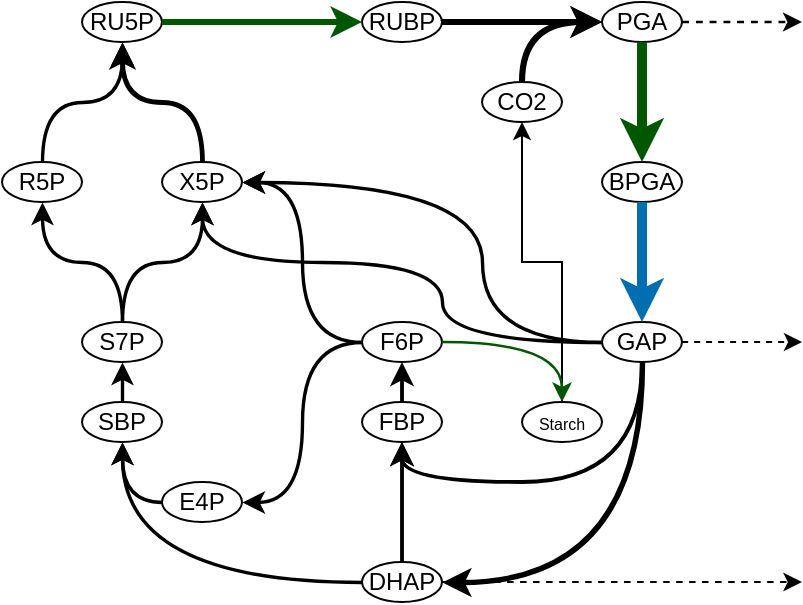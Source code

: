 <mxfile>
    <diagram id="m1c5xFg46kZD4bizrOMW" name="Page-1">
        <mxGraphModel dx="1428" dy="781" grid="1" gridSize="10" guides="1" tooltips="1" connect="1" arrows="1" fold="1" page="1" pageScale="1" pageWidth="380" pageHeight="380" background="#ffffff" math="0" shadow="0">
            <root>
                <mxCell id="0"/>
                <mxCell id="1" parent="0"/>
                <mxCell id="12" value="DHAP" style="ellipse;whiteSpace=wrap;html=1;strokeColor=#000000;strokeWidth=1;" parent="1" vertex="1">
                    <mxGeometry x="-180" y="310" width="40" height="20" as="geometry"/>
                </mxCell>
                <mxCell id="14" value="FBP" style="ellipse;whiteSpace=wrap;html=1;strokeColor=#000000;strokeWidth=1;" parent="1" vertex="1">
                    <mxGeometry x="-180" y="230" width="40" height="20" as="geometry"/>
                </mxCell>
                <mxCell id="16" value="RUBP" style="ellipse;whiteSpace=wrap;html=1;strokeColor=#000000;strokeWidth=1;" parent="1" vertex="1">
                    <mxGeometry x="-180" y="30" width="40" height="20" as="geometry"/>
                </mxCell>
                <mxCell id="18" value="CO2" style="ellipse;whiteSpace=wrap;html=1;strokeColor=#000000;strokeWidth=1;" parent="1" vertex="1">
                    <mxGeometry x="-120" y="70" width="40" height="20" as="geometry"/>
                </mxCell>
                <mxCell id="42" value="" style="edgeStyle=orthogonalEdgeStyle;rounded=0;orthogonalLoop=1;jettySize=auto;html=1;" parent="1" source="20" target="18" edge="1">
                    <mxGeometry relative="1" as="geometry"/>
                </mxCell>
                <mxCell id="20" value="&lt;font style=&quot;font-size: 8px&quot;&gt;Starch&lt;/font&gt;" style="ellipse;whiteSpace=wrap;html=1;strokeColor=#000000;strokeWidth=1;verticalAlign=middle;" parent="1" vertex="1">
                    <mxGeometry x="-100" y="230" width="40" height="20" as="geometry"/>
                </mxCell>
                <mxCell id="23" value="F6P" style="ellipse;whiteSpace=wrap;html=1;strokeColor=#000000;strokeWidth=1;" parent="1" vertex="1">
                    <mxGeometry x="-180" y="190" width="40" height="20" as="geometry"/>
                </mxCell>
                <mxCell id="25" value="RU5P" style="ellipse;whiteSpace=wrap;html=1;strokeColor=#000000;strokeWidth=1;" parent="1" vertex="1">
                    <mxGeometry x="-320" y="30" width="40" height="20" as="geometry"/>
                </mxCell>
                <mxCell id="27" value="R5P" style="ellipse;whiteSpace=wrap;html=1;strokeColor=#000000;strokeWidth=1;" parent="1" vertex="1">
                    <mxGeometry x="-360" y="110" width="40" height="20" as="geometry"/>
                </mxCell>
                <mxCell id="29" value="X5P" style="ellipse;whiteSpace=wrap;html=1;strokeColor=#000000;strokeWidth=1;" parent="1" vertex="1">
                    <mxGeometry x="-280" y="110" width="40" height="20" as="geometry"/>
                </mxCell>
                <mxCell id="31" value="E4P" style="ellipse;whiteSpace=wrap;html=1;strokeColor=#000000;strokeWidth=1;" parent="1" vertex="1">
                    <mxGeometry x="-280" y="270" width="40" height="20" as="geometry"/>
                </mxCell>
                <mxCell id="33" value="SBP" style="ellipse;whiteSpace=wrap;html=1;strokeColor=#000000;strokeWidth=1;" parent="1" vertex="1">
                    <mxGeometry x="-320" y="230" width="40" height="20" as="geometry"/>
                </mxCell>
                <mxCell id="36" value="S7P" style="ellipse;whiteSpace=wrap;html=1;strokeColor=#000000;strokeWidth=1;" parent="1" vertex="1">
                    <mxGeometry x="-320" y="190" width="40" height="20" as="geometry"/>
                </mxCell>
                <mxCell id="3" value="PGA" style="ellipse;whiteSpace=wrap;html=1;strokeColor=#000000;strokeWidth=1;" parent="1" vertex="1">
                    <mxGeometry x="-60" y="30" width="40" height="20" as="geometry"/>
                </mxCell>
                <mxCell id="5" value="BPGA" style="ellipse;whiteSpace=wrap;html=1;strokeColor=#000000;strokeWidth=1;" parent="1" vertex="1">
                    <mxGeometry x="-60" y="110" width="40" height="20" as="geometry"/>
                </mxCell>
                <mxCell id="10" value="GAP" style="ellipse;whiteSpace=wrap;html=1;strokeColor=#000000;strokeWidth=1;" parent="1" vertex="1">
                    <mxGeometry x="-60" y="190" width="40" height="20" as="geometry"/>
                </mxCell>
                <object label="" reaction="vAldolase" id="39">
                    <mxCell style="edgeStyle=orthogonalEdgeStyle;curved=1;rounded=0;orthogonalLoop=1;jettySize=auto;html=1;exitX=0.5;exitY=0;exitDx=0;exitDy=0;entryX=0.5;entryY=1;entryDx=0;entryDy=0;strokeColor=#000000;strokeWidth=1.914" parent="1" source="12" target="14" edge="1">
                        <mxGeometry relative="1" as="geometry"/>
                    </mxCell>
                </object>
                <object label="" reaction="vFBPase" id="13">
                    <mxCell style="edgeStyle=orthogonalEdgeStyle;rounded=0;orthogonalLoop=1;jettySize=auto;html=1;exitX=0.5;exitY=0;exitDx=0;exitDy=0;strokeColor=#000000;curved=1;strokeWidth=1.914" parent="1" source="14" edge="1">
                        <mxGeometry relative="1" as="geometry">
                            <mxPoint x="-160" y="210" as="targetPoint"/>
                        </mxGeometry>
                    </mxCell>
                </object>
                <object label="" reaction="vStarch" id="19">
                    <mxCell style="edgeStyle=orthogonalEdgeStyle;curved=1;rounded=0;orthogonalLoop=1;jettySize=auto;html=1;entryX=0.5;entryY=0;entryDx=0;entryDy=0;strokeWidth=1.221;fillColor=#008a00;strokeColor=#005700;exitX=1;exitY=0.5;exitDx=0;exitDy=0" parent="1" source="23" target="20" edge="1">
                        <mxGeometry relative="1" as="geometry">
                            <mxPoint x="50" y="125" as="sourcePoint"/>
                        </mxGeometry>
                    </mxCell>
                </object>
                <object label="" reaction="v13" id="24">
                    <mxCell style="edgeStyle=orthogonalEdgeStyle;rounded=0;orthogonalLoop=1;jettySize=auto;html=1;exitX=1;exitY=0.5;exitDx=0;exitDy=0;curved=1;entryX=0;entryY=0.5;entryDx=0;entryDy=0;strokeColor=#005700;strokeWidth=3.073" parent="1" source="25" target="16" edge="1">
                        <mxGeometry relative="1" as="geometry"/>
                    </mxCell>
                </object>
                <object label="" reaction="v11" id="26">
                    <mxCell style="edgeStyle=orthogonalEdgeStyle;rounded=0;orthogonalLoop=1;jettySize=auto;html=1;exitX=0.5;exitY=0;exitDx=0;exitDy=0;entryX=0.5;entryY=1;entryDx=0;entryDy=0;strokeColor=#000000;curved=1;strokeWidth=1.688" parent="1" source="27" target="25" edge="1">
                        <mxGeometry relative="1" as="geometry"/>
                    </mxCell>
                </object>
                <object label="" reaction="v12" id="28">
                    <mxCell style="edgeStyle=orthogonalEdgeStyle;rounded=0;orthogonalLoop=1;jettySize=auto;html=1;exitX=0.5;exitY=0;exitDx=0;exitDy=0;entryX=0.5;entryY=1;entryDx=0;entryDy=0;strokeColor=#000000;curved=1;strokeWidth=2.381" parent="1" source="29" target="25" edge="1">
                        <mxGeometry relative="1" as="geometry"/>
                    </mxCell>
                </object>
                <object label="" reaction="vF6P_Transketolase" id="22">
                    <mxCell style="edgeStyle=orthogonalEdgeStyle;curved=1;rounded=0;orthogonalLoop=1;jettySize=auto;html=1;exitX=0;exitY=0.5;exitDx=0;exitDy=0;strokeColor=#000000;entryX=1;entryY=0.5;entryDx=0;entryDy=0;strokeWidth=1.688" parent="1" source="23" target="29" edge="1">
                        <mxGeometry relative="1" as="geometry">
                            <mxPoint x="-330" y="230" as="targetPoint"/>
                        </mxGeometry>
                    </mxCell>
                </object>
                <object label="" reaction="vF6P_Transketolase" id="21">
                    <mxCell style="edgeStyle=orthogonalEdgeStyle;curved=1;rounded=0;orthogonalLoop=1;jettySize=auto;html=1;exitX=0;exitY=0.5;exitDx=0;exitDy=0;entryX=1;entryY=0.5;entryDx=0;entryDy=0;strokeColor=#000000;strokeWidth=1.688" parent="1" source="23" target="31" edge="1">
                        <mxGeometry relative="1" as="geometry"/>
                    </mxCell>
                </object>
                <object label="" reaction="v8" id="38">
                    <mxCell style="edgeStyle=orthogonalEdgeStyle;curved=1;rounded=0;orthogonalLoop=1;jettySize=auto;html=1;exitX=0;exitY=0.5;exitDx=0;exitDy=0;entryX=0.5;entryY=1;entryDx=0;entryDy=0;strokeColor=#000000;strokeWidth=1.688" parent="1" source="12" target="33" edge="1">
                        <mxGeometry relative="1" as="geometry"/>
                    </mxCell>
                </object>
                <object label="" reaction="v8" id="30">
                    <mxCell style="edgeStyle=orthogonalEdgeStyle;curved=1;rounded=0;orthogonalLoop=1;jettySize=auto;html=1;exitX=0;exitY=0.5;exitDx=0;exitDy=0;entryX=0.5;entryY=1;entryDx=0;entryDy=0;strokeColor=#000000;strokeWidth=1.688" parent="1" source="31" target="33" edge="1">
                        <mxGeometry relative="1" as="geometry"/>
                    </mxCell>
                </object>
                <object label="" reaction="v10" id="34">
                    <mxCell style="edgeStyle=orthogonalEdgeStyle;curved=1;rounded=0;orthogonalLoop=1;jettySize=auto;html=1;exitX=0.5;exitY=0;exitDx=0;exitDy=0;entryX=0.5;entryY=1;entryDx=0;entryDy=0;strokeColor=#000000;strokeWidth=1.688" parent="1" source="36" target="27" edge="1">
                        <mxGeometry relative="1" as="geometry"/>
                    </mxCell>
                </object>
                <object label="" reaction="v10" id="35">
                    <mxCell style="edgeStyle=orthogonalEdgeStyle;curved=1;rounded=0;orthogonalLoop=1;jettySize=auto;html=1;exitX=0.5;exitY=0;exitDx=0;exitDy=0;entryX=0.5;entryY=1;entryDx=0;entryDy=0;strokeColor=#000000;strokeWidth=1.688" parent="1" source="36" target="29" edge="1">
                        <mxGeometry relative="1" as="geometry"/>
                    </mxCell>
                </object>
                <object label="" reaction="v9" id="32">
                    <mxCell style="edgeStyle=orthogonalEdgeStyle;curved=1;rounded=0;orthogonalLoop=1;jettySize=auto;html=1;exitX=0.5;exitY=0;exitDx=0;exitDy=0;entryX=0.5;entryY=1;entryDx=0;entryDy=0;strokeColor=#000000;strokeWidth=1.688" parent="1" source="33" target="36" edge="1">
                        <mxGeometry relative="1" as="geometry"/>
                    </mxCell>
                </object>
                <object label="" reaction="vTPI" id="6">
                    <mxCell style="edgeStyle=orthogonalEdgeStyle;curved=1;rounded=0;orthogonalLoop=1;jettySize=auto;html=1;exitX=0.5;exitY=1;exitDx=0;exitDy=0;strokeWidth=2.693;strokeColor=#000000;entryX=1;entryY=0.5;entryDx=0;entryDy=0" parent="1" source="10" target="12" edge="1">
                        <mxGeometry relative="1" as="geometry"/>
                    </mxCell>
                </object>
                <object label="" reaction="vAldolase" id="7">
                    <mxCell style="edgeStyle=orthogonalEdgeStyle;curved=1;rounded=0;orthogonalLoop=1;jettySize=auto;html=1;exitX=0.5;exitY=1;exitDx=0;exitDy=0;entryX=0.5;entryY=1;entryDx=0;entryDy=0;strokeWidth=1.914;strokeColor=#000000" parent="1" source="10" target="14" edge="1">
                        <mxGeometry relative="1" as="geometry"/>
                    </mxCell>
                </object>
                <object label="" reaction="vRuBisCO" id="15">
                    <mxCell style="edgeStyle=orthogonalEdgeStyle;curved=1;rounded=0;orthogonalLoop=1;jettySize=auto;html=1;exitX=1;exitY=0.5;exitDx=0;exitDy=0;entryX=0;entryY=0.5;entryDx=0;entryDy=0;strokeWidth=3.073;strokeColor=#000000" parent="1" source="16" target="3" edge="1">
                        <mxGeometry relative="1" as="geometry"/>
                    </mxCell>
                </object>
                <object label="" reaction="vRuBisCO" id="17">
                    <mxCell style="edgeStyle=orthogonalEdgeStyle;rounded=0;orthogonalLoop=1;jettySize=auto;html=1;exitX=0.5;exitY=0;exitDx=0;exitDy=0;strokeWidth=3.073;curved=1;entryX=0;entryY=0.5;entryDx=0;entryDy=0;strokeColor=#000000" parent="1" source="18" target="3" edge="1">
                        <mxGeometry relative="1" as="geometry"/>
                    </mxCell>
                </object>
                <object label="" reaction="vF6P_Transketolase" id="9">
                    <mxCell style="edgeStyle=orthogonalEdgeStyle;curved=1;rounded=0;orthogonalLoop=1;jettySize=auto;html=1;exitX=0;exitY=0.5;exitDx=0;exitDy=0;entryX=1;entryY=0.5;entryDx=0;entryDy=0;strokeColor=#000000;strokeWidth=1.688" parent="1" source="10" target="29" edge="1">
                        <mxGeometry relative="1" as="geometry">
                            <Array as="points">
                                <mxPoint x="-120" y="200"/>
                                <mxPoint x="-120" y="120"/>
                            </Array>
                        </mxGeometry>
                    </mxCell>
                </object>
                <object label="" reaction="vPGA_kinase" id="2">
                    <mxCell style="edgeStyle=orthogonalEdgeStyle;curved=1;rounded=0;orthogonalLoop=1;jettySize=auto;html=1;exitX=0.5;exitY=1;exitDx=0;exitDy=0;strokeWidth=5.0;fillColor=#008a00;strokeColor=#005700" parent="1" source="3" target="5" edge="1">
                        <mxGeometry x="-260" y="50" as="geometry"/>
                    </mxCell>
                </object>
                <object label="" reaction="v10" id="43">
                    <mxCell style="edgeStyle=orthogonalEdgeStyle;rounded=0;orthogonalLoop=1;jettySize=auto;html=1;exitX=0;exitY=0.5;exitDx=0;exitDy=0;strokeColor=#000000;entryX=0.5;entryY=1;entryDx=0;entryDy=0;curved=1;strokeWidth=1.688" parent="1" source="10" target="29" edge="1">
                        <mxGeometry relative="1" as="geometry">
                            <mxPoint x="-140" y="110" as="targetPoint"/>
                            <Array as="points">
                                <mxPoint x="-140" y="200"/>
                                <mxPoint x="-140" y="160"/>
                                <mxPoint x="-260" y="160"/>
                            </Array>
                        </mxGeometry>
                    </mxCell>
                </object>
                <object label="" reaction="vBPGA_dehydrogenase" id="4">
                    <mxCell style="edgeStyle=orthogonalEdgeStyle;curved=1;rounded=0;orthogonalLoop=1;jettySize=auto;html=1;entryX=0.5;entryY=0;entryDx=0;entryDy=0;strokeWidth=5.0;fillColor=#1ba1e2;strokeColor=#006EAF;exitX=0.5;exitY=1;exitDx=0;exitDy=0" parent="1" source="5" target="10" edge="1">
                        <mxGeometry x="-260" y="50" as="geometry">
                            <mxPoint x="-120" y="60" as="sourcePoint"/>
                        </mxGeometry>
                    </mxCell>
                </object>
                <object label="" reaction="vpga" id="44">
                    <mxCell style="edgeStyle=orthogonalEdgeStyle;curved=1;rounded=0;orthogonalLoop=1;jettySize=auto;html=1;exitX=1;exitY=0.5;exitDx=0;exitDy=0;fontSize=12;fillColor=#f5f5f5;dashed=1;strokeColor=#000000;strokeWidth=1.146" parent="1" source="3" edge="1">
                        <mxGeometry x="120" y="-10.24" as="geometry">
                            <mxPoint x="40" y="40" as="targetPoint"/>
                            <mxPoint x="-20.0" y="40" as="sourcePoint"/>
                        </mxGeometry>
                    </mxCell>
                </object>
                <object label="" reaction="vdhap" id="45">
                    <mxCell style="edgeStyle=orthogonalEdgeStyle;curved=1;rounded=0;orthogonalLoop=1;jettySize=auto;html=1;exitX=1;exitY=0.5;exitDx=0;exitDy=0;fontSize=12;dashed=1;strokeColor=#000000;strokeWidth=1.083" parent="1" source="12" edge="1">
                        <mxGeometry x="110" y="-40.24" as="geometry">
                            <mxPoint x="40" y="320" as="targetPoint"/>
                            <mxPoint x="-20.0" y="120" as="sourcePoint"/>
                            <Array as="points"/>
                        </mxGeometry>
                    </mxCell>
                </object>
                <object label="" reaction="vgap" id="46">
                    <mxCell style="edgeStyle=orthogonalEdgeStyle;curved=1;rounded=0;orthogonalLoop=1;jettySize=auto;html=1;exitX=1;exitY=0.5;exitDx=0;exitDy=0;fontSize=12;dashed=1;strokeColor=#000000;strokeWidth=1.0" parent="1" source="10" edge="1">
                        <mxGeometry x="120" y="-0.24" as="geometry">
                            <mxPoint x="40" y="200" as="targetPoint"/>
                            <mxPoint x="-20.0" y="200" as="sourcePoint"/>
                        </mxGeometry>
                    </mxCell>
                </object>
            </root>
        </mxGraphModel>
    </diagram>
</mxfile>

